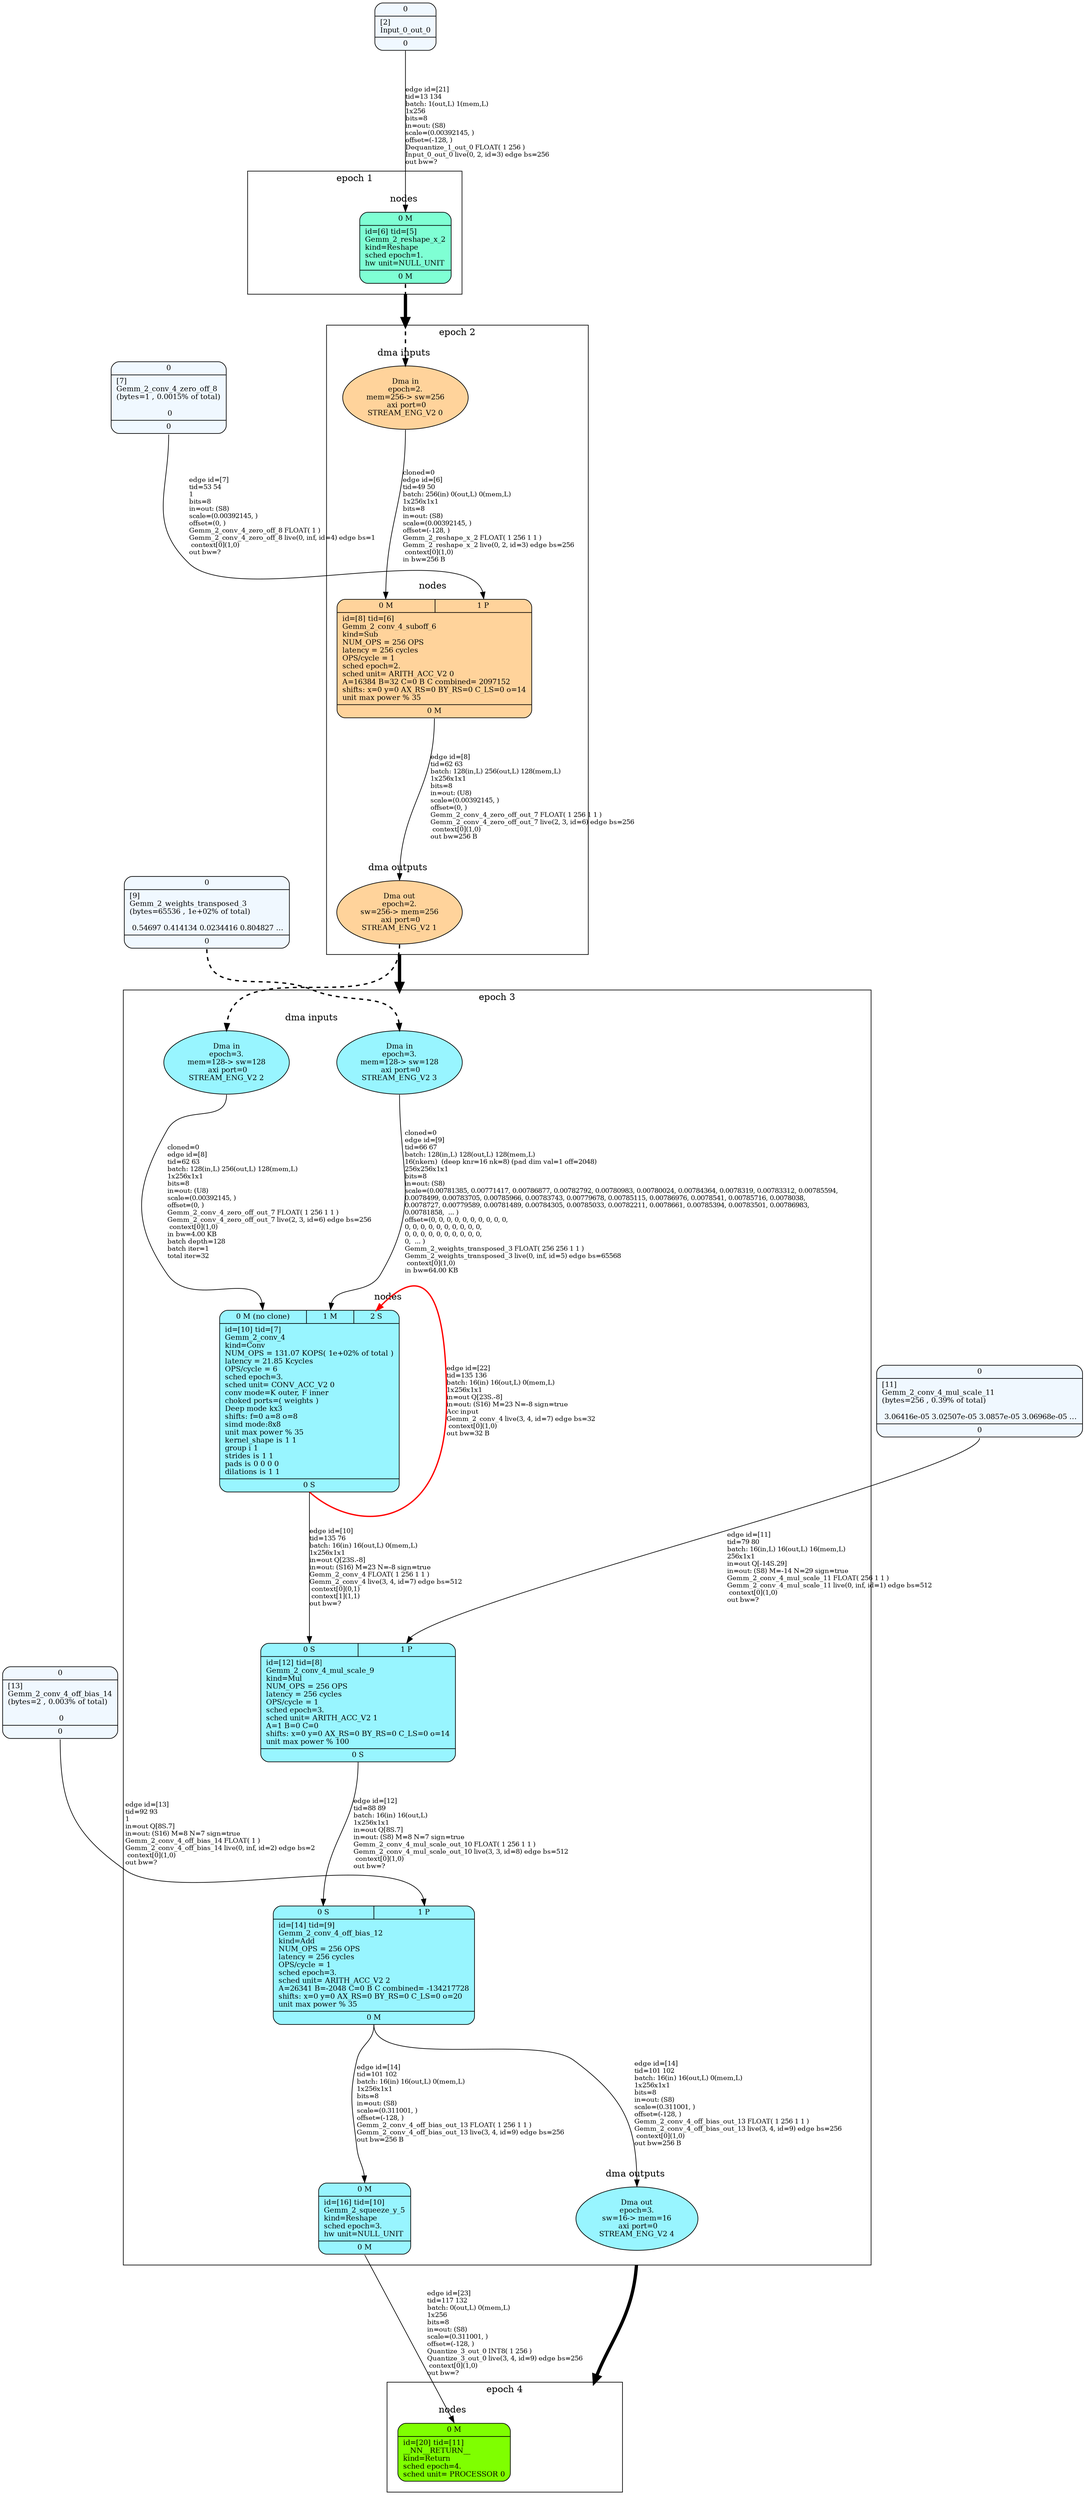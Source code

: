 digraph G {
graph [ fontsize=11 ];
node [ fontsize=11 ];
edge [ fontsize=10 ];
rankdir=BU
ranksep=1.5
nodesep=1
splines=spline
compound=true
Graphinfo [ label="" shape=plaintext, style=rounded, color=black, fontname="Arial-Bold" ];
subgraph cluster_1 { label="epoch 1"; fontsize=14; 
subgraph cluster_1_nodes { label="nodes "; peripheries=0;
Gemm_2_reshape_x_2 ;  }

subgraph cluster_dma_1_in { label=""; peripheries=0;
dummy_1[ style=invis ];  };
 }
subgraph cluster_2 { label="epoch 2"; fontsize=14; 
subgraph cluster_2_nodes { label="nodes "; peripheries=0;
Gemm_2_conv_4_suboff_6 ;  }

subgraph cluster_dma_2_in { label="dma inputs "; peripheries=0;
dma_0i2 ;  };

subgraph cluster_dma_2_out { label="dma outputs "; peripheries=0;
dma_1i2 ;  }
 }
Gemm_2_reshape_x_2:s -> dma_0i2:n [ltail="cluster_1" lhead=cluster_2 strength=1000 penwidth=5];
subgraph cluster_3 { label="epoch 3"; fontsize=14; 
subgraph cluster_3_nodes { label="nodes "; peripheries=0;
Gemm_2_conv_4 ; Gemm_2_conv_4_mul_scale_9 ; Gemm_2_conv_4_off_bias_12 ; Gemm_2_squeeze_y_5 ;  }

subgraph cluster_dma_3_in { label="dma inputs "; peripheries=0;
dma_3i3 ; dma_2i3 ;  };

subgraph cluster_dma_3_out { label="dma outputs "; peripheries=0;
dma_4i3 ;  }
 }
dma_1i2:s -> dma_3i3:n [ltail="cluster_2" lhead=cluster_3 strength=1000 penwidth=5];
subgraph cluster_4 { label="epoch 4"; fontsize=14; 
subgraph cluster_4_nodes { label="nodes "; peripheries=0;
__NN__RETURN__ ;  }

subgraph cluster_dma_4_in { label=""; peripheries=0;
dummy_4[ style=invis ];  };
 }
dma_4i3:s -> dummy_4:n [ltail="cluster_3" lhead=cluster_4 strength=1000 penwidth=5];
Gemm_2_conv_4_off_bias_14 [ label="{ { <i0> 0} |  [13]\lGemm_2_conv_4_off_bias_14\l(bytes=2 , 0.003% of total)\l\l 0 | { <o0> 0} }", shape=record, fillcolor="aliceblue", style="rounded,filled"  ] ;
Input_0_out_0 [ label="{ { <i0> 0} |  [2]\lInput_0_out_0 | { <o0> 0} }", shape=record, fillcolor="aliceblue", style="rounded,filled"  ] ;
Gemm_2_weights_transposed_3 [ label="{ { <i0> 0} |  [9]\lGemm_2_weights_transposed_3\l(bytes=65536 , 1e+02% of total)\l\l 0.54697 0.414134 0.0234416 0.804827 ... | { <o0> 0} }", shape=record, fillcolor="aliceblue", style="rounded,filled"  ] ;
Gemm_2_conv_4_mul_scale_11 [ label="{ { <i0> 0} |  [11]\lGemm_2_conv_4_mul_scale_11\l(bytes=256 , 0.39% of total)\l\l 3.06416e-05 3.02507e-05 3.0857e-05 3.06968e-05 ... | { <o0> 0} }", shape=record, fillcolor="aliceblue", style="rounded,filled"  ] ;
Gemm_2_conv_4_zero_off_8 [ label="{ { <i0> 0} |  [7]\lGemm_2_conv_4_zero_off_8\l(bytes=1 , 0.0015% of total)\l\l 0 | { <o0> 0} }", shape=record, fillcolor="aliceblue", style="rounded,filled"  ] ;
Gemm_2_reshape_x_2 [ label="{ { < i0>  0 M } | id=[6] tid=[5]\lGemm_2_reshape_x_2\lkind=Reshape\lsched epoch=1.\lhw unit=NULL_UNIT\l | { < o0>  0 M } }", shape=record, fillcolor="aquamarine", style="rounded,filled"  ] ;
dma_1i2 [ label="Dma out\nepoch=2.\nsw=256-> mem=256
 axi port=0\nSTREAM_ENG_V2 1", shape=ellipse, width=0.1, fillcolor="burlywood1", style="rounded,filled"  ]
Gemm_2_conv_4_suboff_6:o0:s->dma_1i2:n [ label="edge id=[8]\ltid=62 63\lbatch: 128(in,L) 256(out,L) 128(mem,L) \l1x256x1x1\lbits=8\lin=out: (U8)\lscale=(0.00392145, )\loffset=(0, )\lGemm_2_conv_4_zero_off_out_7 FLOAT( 1 256 1 1 )\lGemm_2_conv_4_zero_off_out_7 live(2, 3, id=6) edge bs=256\l context[0](1,0)\lout bw=256 B\l" ]; 
dma_0i2 [ label="Dma in\nepoch=2.\nmem=256-> sw=256
 axi port=0\nSTREAM_ENG_V2 0", shape=ellipse, width=0.1, fillcolor="burlywood1", style="rounded,filled"  ]
Gemm_2_conv_4_suboff_6 [ label="{ { < i0>  0 M  | < i1>  1 P } | id=[8] tid=[6]\lGemm_2_conv_4_suboff_6\lkind=Sub\lNUM_OPS = 256 OPS\llatency = 256 cycles\lOPS/cycle = 1\lsched epoch=2.\lsched unit= ARITH_ACC_V2 0\lA=16384 B=32 C=0 B C combined= 2097152\lshifts: x=0 y=0 AX_RS=0 BY_RS=0 C_LS=0 o=14\lunit max power % 35\l | { < o0>  0 M } }", shape=record, fillcolor="burlywood1", style="rounded,filled"  ] ;
dma_2i3 [ label="Dma in\nepoch=3.\nmem=128-> sw=128
 axi port=0\nSTREAM_ENG_V2 2", shape=ellipse, width=0.1, fillcolor="cadetblue1", style="rounded,filled"  ]
dma_3i3 [ label="Dma in\nepoch=3.\nmem=128-> sw=128
 axi port=0\nSTREAM_ENG_V2 3", shape=ellipse, width=0.1, fillcolor="cadetblue1", style="rounded,filled"  ]
Gemm_2_conv_4 [ label="{ { < i0>  0 M (no clone)  | < i1>  1 M  | < i2>  2 S } | id=[10] tid=[7]\lGemm_2_conv_4\lkind=Conv\lNUM_OPS = 131.07 KOPS( 1e+02% of total )\llatency = 21.85 Kcycles\lOPS/cycle = 6\lsched epoch=3.\lsched unit= CONV_ACC_V2 0\lconv mode=K outer, F inner\lchoked ports=( weights  )\lDeep mode kx3\lshifts: f=0 a=8 o=8\lsimd mode:8x8\lunit max power % 35\lkernel_shape is 1 1\lgroup i 1\lstrides is 1 1\lpads is 0 0 0 0\ldilations is 1 1\l | { < o0>  0 S } }", shape=record, fillcolor="cadetblue1", style="rounded,filled"  ] ;
Gemm_2_conv_4_mul_scale_9 [ label="{ { < i0>  0 S  | < i1>  1 P } | id=[12] tid=[8]\lGemm_2_conv_4_mul_scale_9\lkind=Mul\lNUM_OPS = 256 OPS\llatency = 256 cycles\lOPS/cycle = 1\lsched epoch=3.\lsched unit= ARITH_ACC_V2 1\lA=1 B=0 C=0\lshifts: x=0 y=0 AX_RS=0 BY_RS=0 C_LS=0 o=14\lunit max power % 100\l | { < o0>  0 S } }", shape=record, fillcolor="cadetblue1", style="rounded,filled"  ] ;
dma_4i3 [ label="Dma out\nepoch=3.\nsw=16-> mem=16
 axi port=0\nSTREAM_ENG_V2 4", shape=ellipse, width=0.1, fillcolor="cadetblue1", style="rounded,filled"  ]
Gemm_2_conv_4_off_bias_12:o0:s->dma_4i3:n [ label="edge id=[14]\ltid=101 102\lbatch: 16(in) 16(out,L) 0(mem,L) \l1x256x1x1\lbits=8\lin=out: (S8)\lscale=(0.311001, )\loffset=(-128, )\lGemm_2_conv_4_off_bias_out_13 FLOAT( 1 256 1 1 )\lGemm_2_conv_4_off_bias_out_13 live(3, 4, id=9) edge bs=256\l context[0](1,0)\lout bw=256 B\l" ]; 
Gemm_2_conv_4_off_bias_12 [ label="{ { < i0>  0 S  | < i1>  1 P } | id=[14] tid=[9]\lGemm_2_conv_4_off_bias_12\lkind=Add\lNUM_OPS = 256 OPS\llatency = 256 cycles\lOPS/cycle = 1\lsched epoch=3.\lsched unit= ARITH_ACC_V2 2\lA=26341 B=-2048 C=0 B C combined= -134217728\lshifts: x=0 y=0 AX_RS=0 BY_RS=0 C_LS=0 o=20\lunit max power % 35\l | { < o0>  0 M } }", shape=record, fillcolor="cadetblue1", style="rounded,filled"  ] ;
Gemm_2_squeeze_y_5 [ label="{ { < i0>  0 M } | id=[16] tid=[10]\lGemm_2_squeeze_y_5\lkind=Reshape\lsched epoch=3.\lhw unit=NULL_UNIT\l | { < o0>  0 M } }", shape=record, fillcolor="cadetblue1", style="rounded,filled"  ] ;
__NN__RETURN__ [ label="{ { < i0>  0 M } | id=[20] tid=[11]\l__NN__RETURN__\lkind=Return\lsched epoch=4.\lsched unit= PROCESSOR 0\l}", shape=record, fillcolor="chartreuse", style="rounded,filled"  ] ;
Gemm_2_reshape_x_2:o0:s->dma_0i2:n [ penwidth=2, style=dashed  ]; 
dma_0i2:s->Gemm_2_conv_4_suboff_6:i0:n [ label="cloned=0\ledge id=[6]\ltid=49 50\lbatch: 256(in) 0(out,L) 0(mem,L) \l1x256x1x1\lbits=8\lin=out: (S8)\lscale=(0.00392145, )\loffset=(-128, )\lGemm_2_reshape_x_2 FLOAT( 1 256 1 1 )\lGemm_2_reshape_x_2 live(0, 2, id=3) edge bs=256\l context[0](1,0)\lin bw=256 B\l"   ]; 
Gemm_2_conv_4_zero_off_8:o0:s->Gemm_2_conv_4_suboff_6:i1:n [ label="edge id=[7]\ltid=53 54\l1\lbits=8\lin=out: (S8)\lscale=(0.00392145, )\loffset=(0, )\lGemm_2_conv_4_zero_off_8 FLOAT( 1 )\lGemm_2_conv_4_zero_off_8 live(0, inf, id=4) edge bs=1\l context[0](1,0)\lout bw=?\l" ]; 
dma_1i2:s->dma_2i3:n [ penwidth=2, style=dashed  ]; 
dma_2i3:s->Gemm_2_conv_4:i0:n [ label="cloned=0\ledge id=[8]\ltid=62 63\lbatch: 128(in,L) 256(out,L) 128(mem,L) \l1x256x1x1\lbits=8\lin=out: (U8)\lscale=(0.00392145, )\loffset=(0, )\lGemm_2_conv_4_zero_off_out_7 FLOAT( 1 256 1 1 )\lGemm_2_conv_4_zero_off_out_7 live(2, 3, id=6) edge bs=256\l context[0](1,0)\lin bw=4.00 KB\lbatch depth=128\lbatch iter=1\ltotal iter=32\l"   ]; 
Gemm_2_weights_transposed_3:o0:s->dma_3i3:n [ penwidth=2, style=dashed  ]; 
dma_3i3:s->Gemm_2_conv_4:i1:n [ label="cloned=0\ledge id=[9]\ltid=66 67\lbatch: 128(in,L) 128(out,L) 128(mem,L) \l16(nkern)  (deep knr=16 nk=8) (pad dim val=1 off=2048)\l256x256x1x1\lbits=8\lin=out: (S8)\lscale=(0.00781385, 0.00771417, 0.00786877, 0.00782792, 0.00780983, 0.00780024, 0.00784364, 0.0078319, 0.00783312, 0.00785594, \l0.0078499, 0.00783705, 0.00785966, 0.00783743, 0.00779678, 0.00785115, 0.00786976, 0.0078541, 0.00785716, 0.0078038, \l0.0078727, 0.00779589, 0.00781489, 0.00784305, 0.00785033, 0.00782211, 0.0078661, 0.00785394, 0.00783501, 0.00786983, \l0.00781858,  ... )\loffset=(0, 0, 0, 0, 0, 0, 0, 0, 0, 0, \l0, 0, 0, 0, 0, 0, 0, 0, 0, 0, \l0, 0, 0, 0, 0, 0, 0, 0, 0, 0, \l0,  ... )\lGemm_2_weights_transposed_3 FLOAT( 256 256 1 1 )\lGemm_2_weights_transposed_3 live(0, inf, id=5) edge bs=65568\l context[0](1,0)\lin bw=64.00 KB\l"   ]; 
Gemm_2_conv_4:o0:s->Gemm_2_conv_4_mul_scale_9:i0:n [ label="edge id=[10]\ltid=135 76\lbatch: 16(in) 16(out,L) 0(mem,L) \l1x256x1x1\lin=out Q[23S.-8]\lin=out: (S16) M=23 N=-8 sign=true\lGemm_2_conv_4 FLOAT( 1 256 1 1 )\lGemm_2_conv_4 live(3, 4, id=7) edge bs=512\l context[0](0,1)\l context[1](1,1)\lout bw=?\l" ]; 
Gemm_2_conv_4_mul_scale_11:o0:s->Gemm_2_conv_4_mul_scale_9:i1:n [ label="edge id=[11]\ltid=79 80\lbatch: 16(in,L) 16(out,L) 16(mem,L) \l256x1x1\lin=out Q[-14S.29]\lin=out: (S8) M=-14 N=29 sign=true\lGemm_2_conv_4_mul_scale_11 FLOAT( 256 1 1 )\lGemm_2_conv_4_mul_scale_11 live(0, inf, id=1) edge bs=512\l context[0](1,0)\lout bw=?\l" ]; 
Gemm_2_conv_4_mul_scale_9:o0:s->Gemm_2_conv_4_off_bias_12:i0:n [ label="edge id=[12]\ltid=88 89\lbatch: 16(in) 16(out,L) \l1x256x1x1\lin=out Q[8S.7]\lin=out: (S8) M=8 N=7 sign=true\lGemm_2_conv_4_mul_scale_out_10 FLOAT( 1 256 1 1 )\lGemm_2_conv_4_mul_scale_out_10 live(3, 3, id=8) edge bs=512\l context[0](1,0)\lout bw=?\l" ]; 
Gemm_2_conv_4_off_bias_14:o0:s->Gemm_2_conv_4_off_bias_12:i1:n [ label="edge id=[13]\ltid=92 93\l1\lin=out Q[8S.7]\lin=out: (S16) M=8 N=7 sign=true\lGemm_2_conv_4_off_bias_14 FLOAT( 1 )\lGemm_2_conv_4_off_bias_14 live(0, inf, id=2) edge bs=2\l context[0](1,0)\lout bw=?\l" ]; 
Gemm_2_conv_4_off_bias_12:o0:s->Gemm_2_squeeze_y_5:i0:n [ label="edge id=[14]\ltid=101 102\lbatch: 16(in) 16(out,L) 0(mem,L) \l1x256x1x1\lbits=8\lin=out: (S8)\lscale=(0.311001, )\loffset=(-128, )\lGemm_2_conv_4_off_bias_out_13 FLOAT( 1 256 1 1 )\lGemm_2_conv_4_off_bias_out_13 live(3, 4, id=9) edge bs=256\lout bw=256 B\l" ]; 
Input_0_out_0:o0:s->Gemm_2_reshape_x_2:i0:n [ label="edge id=[21]\ltid=13 134\lbatch: 1(out,L) 1(mem,L) \l1x256\lbits=8\lin=out: (S8)\lscale=(0.00392145, )\loffset=(-128, )\lDequantize_1_out_0 FLOAT( 1 256 )\lInput_0_out_0 live(0, 2, id=3) edge bs=256\lout bw=?\l" ]; 
Gemm_2_conv_4:o0:s->Gemm_2_conv_4:i2:n [ label="edge id=[22]\ltid=135 136\lbatch: 16(in) 16(out,L) 0(mem,L) \l1x256x1x1\lin=out Q[23S.-8]\lin=out: (S16) M=23 N=-8 sign=true\lAcc input\lGemm_2_conv_4 live(3, 4, id=7) edge bs=32\l context[0](1,0)\lout bw=32 B\l", color=red, penwidth=2  ]; 
Gemm_2_squeeze_y_5:o0:s->__NN__RETURN__:i0:n [ label="edge id=[23]\ltid=117 132\lbatch: 0(out,L) 0(mem,L) \l1x256\lbits=8\lin=out: (S8)\lscale=(0.311001, )\loffset=(-128, )\lQuantize_3_out_0 INT8( 1 256 )\lQuantize_3_out_0 live(3, 4, id=9) edge bs=256\l context[0](1,0)\lout bw=?\l" ]; 
}
